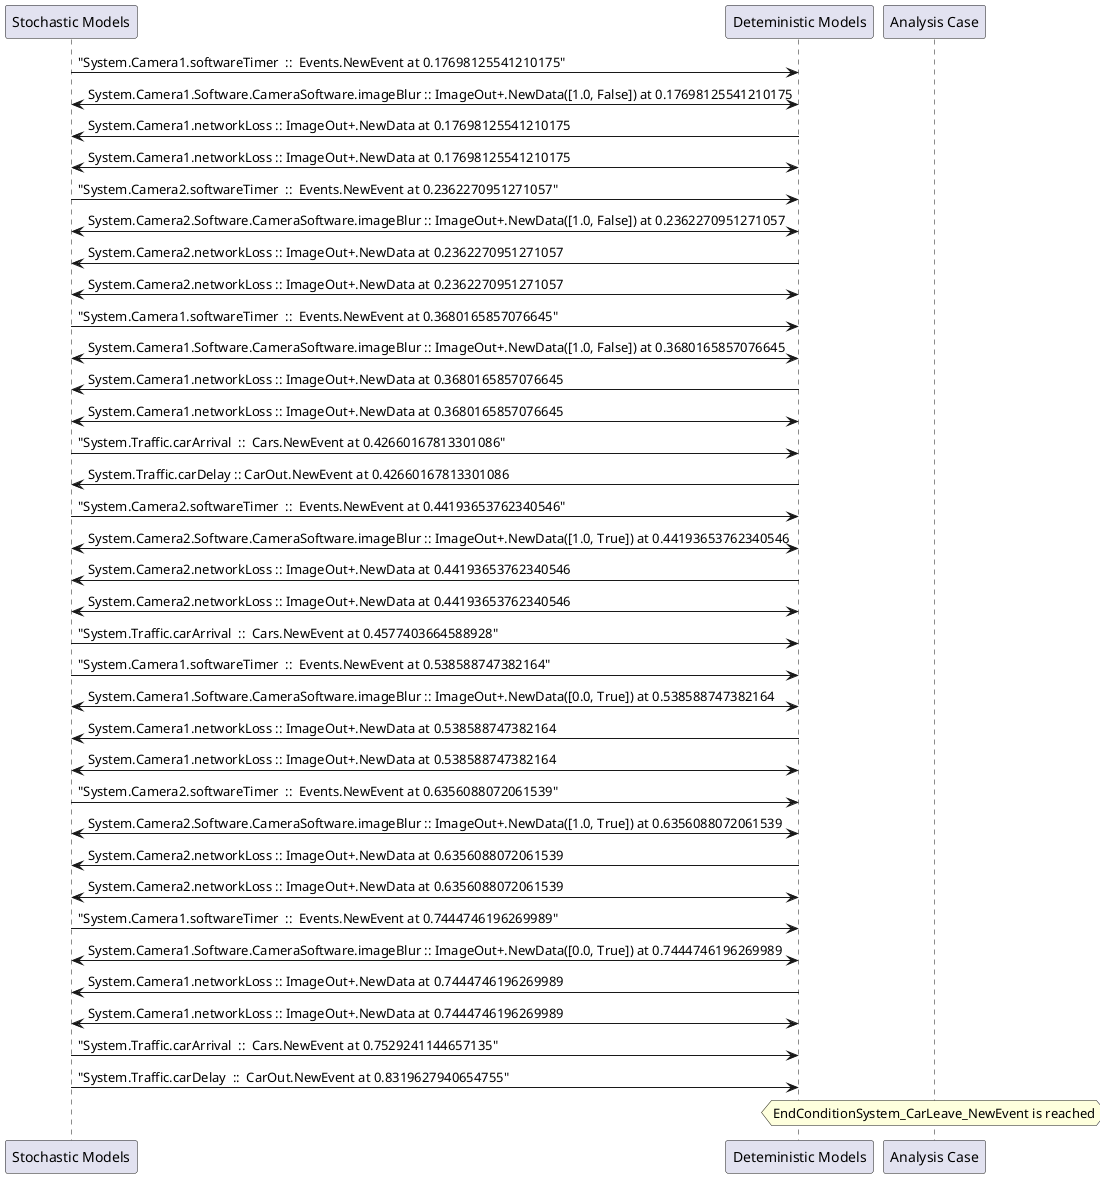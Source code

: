 
	@startuml
	participant "Stochastic Models" as stochmodel
	participant "Deteministic Models" as detmodel
	participant "Analysis Case" as analysis
	{31296_stop} stochmodel -> detmodel : "System.Camera1.softwareTimer  ::  Events.NewEvent at 0.17698125541210175"
detmodel <-> stochmodel : System.Camera1.Software.CameraSoftware.imageBlur :: ImageOut+.NewData([1.0, False]) at 0.17698125541210175
detmodel -> stochmodel : System.Camera1.networkLoss :: ImageOut+.NewData at 0.17698125541210175
detmodel <-> stochmodel : System.Camera1.networkLoss :: ImageOut+.NewData at 0.17698125541210175
{31311_stop} stochmodel -> detmodel : "System.Camera2.softwareTimer  ::  Events.NewEvent at 0.2362270951271057"
detmodel <-> stochmodel : System.Camera2.Software.CameraSoftware.imageBlur :: ImageOut+.NewData([1.0, False]) at 0.2362270951271057
detmodel -> stochmodel : System.Camera2.networkLoss :: ImageOut+.NewData at 0.2362270951271057
detmodel <-> stochmodel : System.Camera2.networkLoss :: ImageOut+.NewData at 0.2362270951271057
{31297_stop} stochmodel -> detmodel : "System.Camera1.softwareTimer  ::  Events.NewEvent at 0.3680165857076645"
detmodel <-> stochmodel : System.Camera1.Software.CameraSoftware.imageBlur :: ImageOut+.NewData([1.0, False]) at 0.3680165857076645
detmodel -> stochmodel : System.Camera1.networkLoss :: ImageOut+.NewData at 0.3680165857076645
detmodel <-> stochmodel : System.Camera1.networkLoss :: ImageOut+.NewData at 0.3680165857076645
{31327_stop} stochmodel -> detmodel : "System.Traffic.carArrival  ::  Cars.NewEvent at 0.42660167813301086"
{31337_start} detmodel -> stochmodel : System.Traffic.carDelay :: CarOut.NewEvent at 0.42660167813301086
{31312_stop} stochmodel -> detmodel : "System.Camera2.softwareTimer  ::  Events.NewEvent at 0.44193653762340546"
detmodel <-> stochmodel : System.Camera2.Software.CameraSoftware.imageBlur :: ImageOut+.NewData([1.0, True]) at 0.44193653762340546
detmodel -> stochmodel : System.Camera2.networkLoss :: ImageOut+.NewData at 0.44193653762340546
detmodel <-> stochmodel : System.Camera2.networkLoss :: ImageOut+.NewData at 0.44193653762340546
{31328_stop} stochmodel -> detmodel : "System.Traffic.carArrival  ::  Cars.NewEvent at 0.4577403664588928"
{31298_stop} stochmodel -> detmodel : "System.Camera1.softwareTimer  ::  Events.NewEvent at 0.538588747382164"
detmodel <-> stochmodel : System.Camera1.Software.CameraSoftware.imageBlur :: ImageOut+.NewData([0.0, True]) at 0.538588747382164
detmodel -> stochmodel : System.Camera1.networkLoss :: ImageOut+.NewData at 0.538588747382164
detmodel <-> stochmodel : System.Camera1.networkLoss :: ImageOut+.NewData at 0.538588747382164
{31313_stop} stochmodel -> detmodel : "System.Camera2.softwareTimer  ::  Events.NewEvent at 0.6356088072061539"
detmodel <-> stochmodel : System.Camera2.Software.CameraSoftware.imageBlur :: ImageOut+.NewData([1.0, True]) at 0.6356088072061539
detmodel -> stochmodel : System.Camera2.networkLoss :: ImageOut+.NewData at 0.6356088072061539
detmodel <-> stochmodel : System.Camera2.networkLoss :: ImageOut+.NewData at 0.6356088072061539
{31299_stop} stochmodel -> detmodel : "System.Camera1.softwareTimer  ::  Events.NewEvent at 0.7444746196269989"
detmodel <-> stochmodel : System.Camera1.Software.CameraSoftware.imageBlur :: ImageOut+.NewData([0.0, True]) at 0.7444746196269989
detmodel -> stochmodel : System.Camera1.networkLoss :: ImageOut+.NewData at 0.7444746196269989
detmodel <-> stochmodel : System.Camera1.networkLoss :: ImageOut+.NewData at 0.7444746196269989
{31329_stop} stochmodel -> detmodel : "System.Traffic.carArrival  ::  Cars.NewEvent at 0.7529241144657135"
{31337_stop} stochmodel -> detmodel : "System.Traffic.carDelay  ::  CarOut.NewEvent at 0.8319627940654755"
{31337_start} <-> {31337_stop} : delay
hnote over analysis 
EndConditionSystem_CarLeave_NewEvent is reached
endnote
@enduml